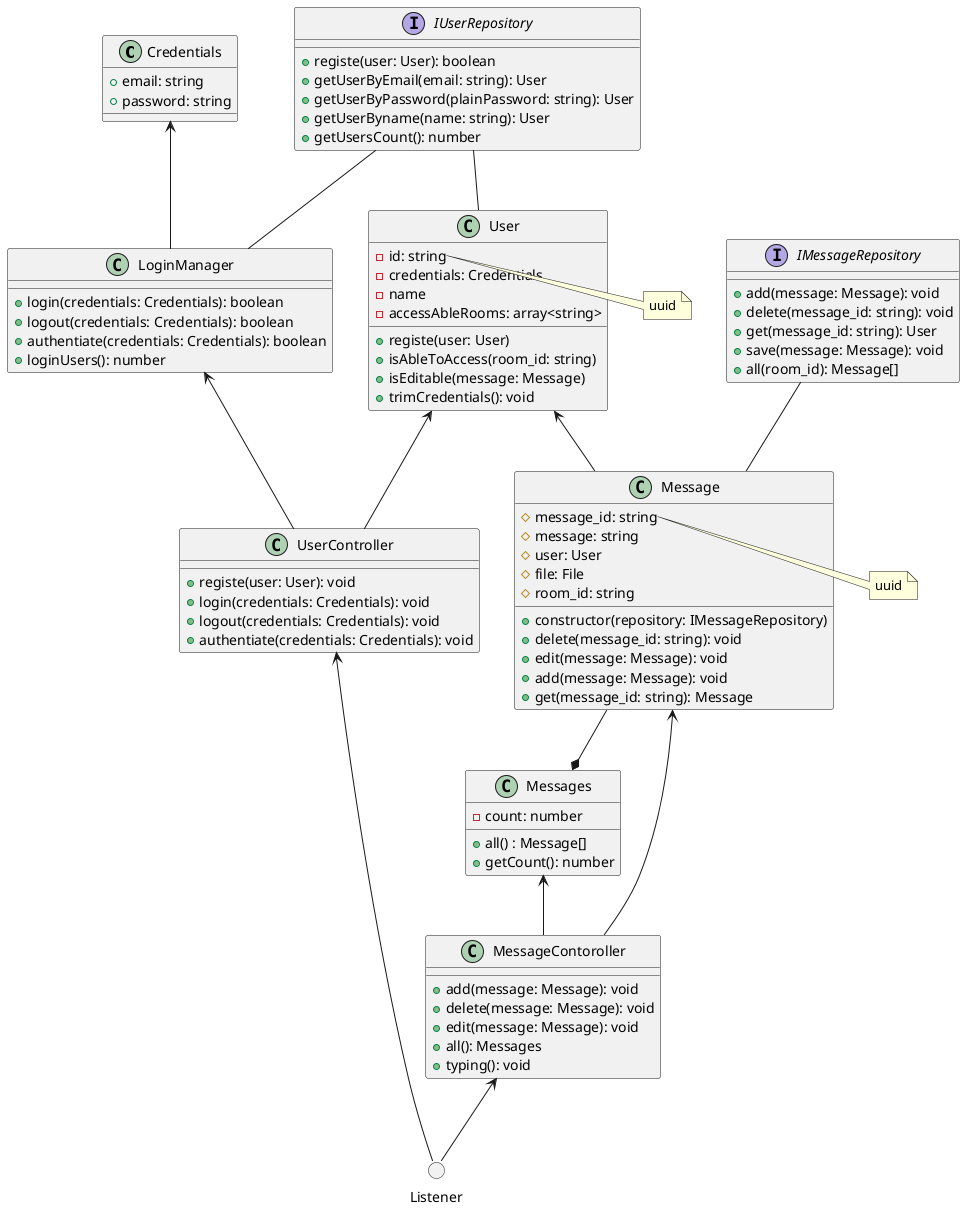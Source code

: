 @startuml


class Credentials{
    +email: string
    +password: string
}

class User{
    -id: string
    -credentials: Credentials
    -name
    -accessAbleRooms: array<string>
    +registe(user: User)
    +isAbleToAccess(room_id: string)
    +isEditable(message: Message)
    +trimCredentials(): void
}

note right of User::id
    uuid
endnote

class LoginManager{
    +login(credentials: Credentials): boolean
    +logout(credentials: Credentials): boolean
    +authentiate(credentials: Credentials): boolean
    +loginUsers(): number
}

Interface IUserRepository{
    +registe(user: User): boolean
    +getUserByEmail(email: string): User
    +getUserByPassword(plainPassword: string): User
    +getUserByname(name: string): User
    +getUsersCount(): number
}

class UserController{
    +registe(user: User): void
    +login(credentials: Credentials): void
    +logout(credentials: Credentials): void
    +authentiate(credentials: Credentials): void
}

IUserRepository -- User
IUserRepository -- LoginManager
User <-- UserController
LoginManager <-- UserController


Interface IMessageRepository{
    +add(message: Message): void
    +delete(message_id: string): void
    +get(message_id: string): User
    +save(message: Message): void
    +all(room_id): Message[]
}

class Message{
    #message_id: string
    #message: string
    #user: User
    #file: File
    #room_id: string
    +constructor(repository: IMessageRepository)
    +delete(message_id: string): void
    +edit(message: Message): void
    +add(message: Message): void
    +get(message_id: string): Message
}

note right of Message::message_id
    uuid
endnote

class Messages{
    -count: number
    +all() : Message[]
    +getCount(): number
}

class MessageContoroller{
    +add(message: Message): void
    +delete(message: Message): void
    +edit(message: Message): void
    +all(): Messages
    +typing(): void
}

() Listener

IMessageRepository -- Message
Message --* Messages
Message <-- MessageContoroller
Messages <-- MessageContoroller
User <-- Message
MessageContoroller <-- Listener
UserController <-- Listener
Credentials <-- LoginManager

@enduml